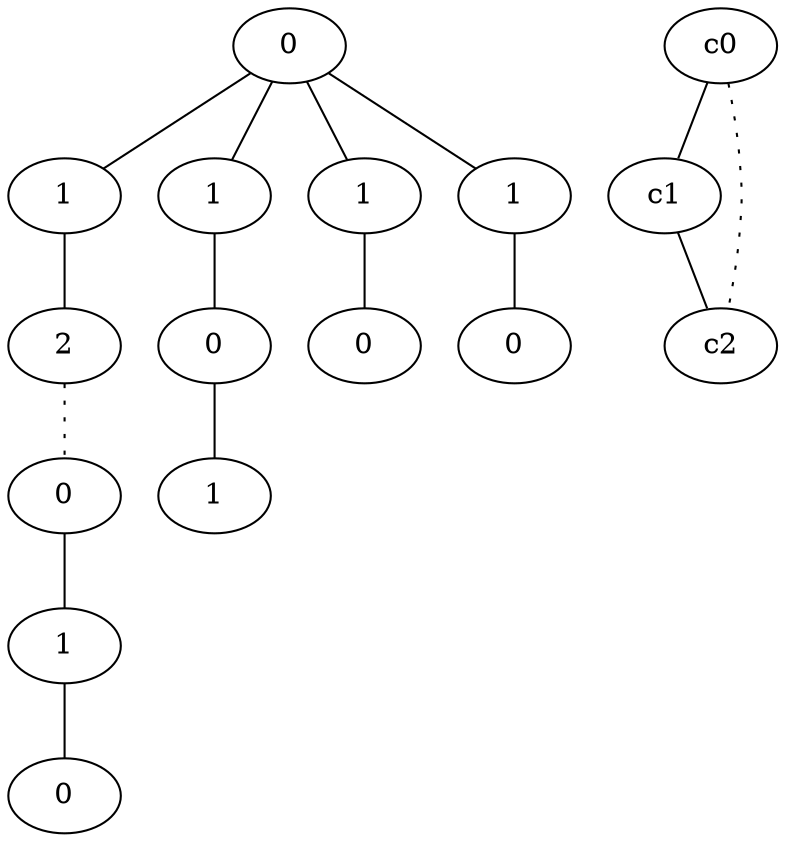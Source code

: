 graph {
a0[label=0];
a1[label=1];
a2[label=2];
a3[label=0];
a4[label=1];
a5[label=0];
a6[label=1];
a7[label=0];
a8[label=1];
a9[label=1];
a10[label=0];
a11[label=1];
a12[label=0];
a0 -- a1;
a0 -- a6;
a0 -- a9;
a0 -- a11;
a1 -- a2;
a2 -- a3 [style=dotted];
a3 -- a4;
a4 -- a5;
a6 -- a7;
a7 -- a8;
a9 -- a10;
a11 -- a12;
c0 -- c1;
c0 -- c2 [style=dotted];
c1 -- c2;
}
